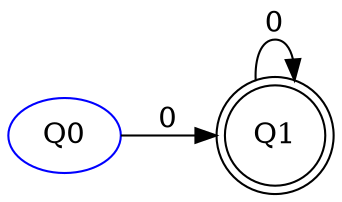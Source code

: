digraph {
rankdir=LR;
Q0[color=blue];
node [shape=doublecircle];
Q1 ;
node [shape=circle];
Q1 -> Q1[label="0"];
Q0 -> Q1[label="0"];
}
